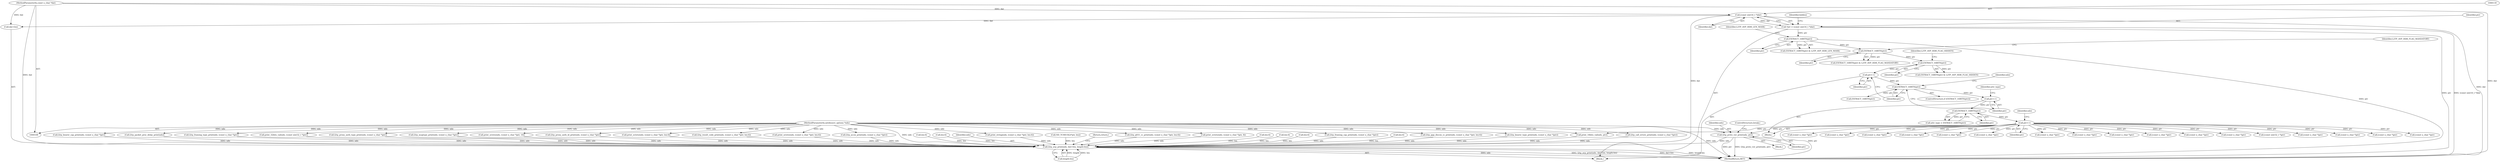 digraph "0_tcpdump_cc4a7391c616be7a64ed65742ef9ed3f106eb165_0@pointer" {
"1000276" [label="(Call,l2tp_proto_ver_print(ndo, ptr))"];
"1000109" [label="(MethodParameterIn,netdissect_options *ndo)"];
"1000231" [label="(Call,ptr++)"];
"1000229" [label="(Call,EXTRACT_16BITS(ptr))"];
"1000225" [label="(Call,ptr++)"];
"1000186" [label="(Call,EXTRACT_16BITS(ptr))"];
"1000183" [label="(Call,ptr++)"];
"1000172" [label="(Call,EXTRACT_16BITS(ptr))"];
"1000162" [label="(Call,EXTRACT_16BITS(ptr))"];
"1000141" [label="(Call,EXTRACT_16BITS(ptr))"];
"1000115" [label="(Call,*ptr = (const uint16_t *)dat)"];
"1000117" [label="(Call,(const uint16_t *)dat)"];
"1000110" [label="(MethodParameterIn,const u_char *dat)"];
"1000436" [label="(Call,l2tp_avp_print(ndo, dat+len, length-len))"];
"1000441" [label="(Call,length-len)"];
"1000227" [label="(Call,attr_type = EXTRACT_16BITS(ptr))"];
"1000317" [label="(Call,print_string(ndo, (const u_char *)ptr, len-6))"];
"1000174" [label="(Identifier,L2TP_AVP_HDR_FLAG_HIDDEN)"];
"1000116" [label="(Identifier,ptr)"];
"1000368" [label="(Call,(const uint32_t *)ptr)"];
"1000230" [label="(Identifier,ptr)"];
"1000322" [label="(Call,len-6)"];
"1000423" [label="(Call,(const u_char *)ptr)"];
"1000345" [label="(Call,(const u_char *)ptr)"];
"1000235" [label="(Identifier,ndo)"];
"1000343" [label="(Call,l2tp_q931_cc_print(ndo, (const u_char *)ptr, len-6))"];
"1000185" [label="(ControlStructure,if (EXTRACT_16BITS(ptr)))"];
"1000194" [label="(Call,EXTRACT_16BITS(ptr))"];
"1000277" [label="(Identifier,ndo)"];
"1000173" [label="(Identifier,ptr)"];
"1000162" [label="(Call,EXTRACT_16BITS(ptr))"];
"1000232" [label="(Identifier,ptr)"];
"1000338" [label="(Call,len-6)"];
"1000123" [label="(Identifier,hidden)"];
"1000161" [label="(Call,EXTRACT_16BITS(ptr) & L2TP_AVP_HDR_FLAG_MANDATORY)"];
"1000437" [label="(Identifier,ndo)"];
"1000261" [label="(Call,(const u_char *)ptr)"];
"1000191" [label="(Identifier,ndo)"];
"1000225" [label="(Call,ptr++)"];
"1000295" [label="(Call,print_octets(ndo, (const u_char *)ptr, 8))"];
"1000281" [label="(Call,l2tp_framing_cap_print(ndo, (const u_char *)ptr))"];
"1000164" [label="(Identifier,L2TP_AVP_HDR_FLAG_MANDATORY)"];
"1000112" [label="(Block,)"];
"1000156" [label="(Call,ND_TCHECK2(*ptr, len))"];
"1000375" [label="(Call,(const u_char *)ptr)"];
"1000421" [label="(Call,l2tp_ppp_discon_cc_print(ndo, (const u_char *)ptr, len-6))"];
"1000444" [label="(Return,return;)"];
"1000436" [label="(Call,l2tp_avp_print(ndo, dat+len, length-len))"];
"1000140" [label="(Call,EXTRACT_16BITS(ptr) & L2TP_AVP_HDR_LEN_MASK)"];
"1000141" [label="(Call,EXTRACT_16BITS(ptr))"];
"1000373" [label="(Call,l2tp_bearer_type_print(ndo, (const u_char *)ptr))"];
"1000171" [label="(Call,EXTRACT_16BITS(ptr) & L2TP_AVP_HDR_FLAG_HIDDEN)"];
"1000109" [label="(MethodParameterIn,netdissect_options *ndo)"];
"1000438" [label="(Call,dat+len)"];
"1000450" [label="(MethodReturn,RET)"];
"1000278" [label="(Identifier,ptr)"];
"1000288" [label="(Call,l2tp_bearer_cap_print(ndo, (const u_char *)ptr))"];
"1000387" [label="(Call,l2tp_packet_proc_delay_print(ndo))"];
"1000143" [label="(Identifier,L2TP_AVP_HDR_LEN_MASK)"];
"1000380" [label="(Call,l2tp_framing_type_print(ndo, (const u_char *)ptr))"];
"1000268" [label="(Call,(const u_char *)ptr)"];
"1000366" [label="(Call,print_32bits_val(ndo, (const uint32_t *)ptr))"];
"1000228" [label="(Identifier,attr_type)"];
"1000117" [label="(Call,(const uint16_t *)dat)"];
"1000290" [label="(Call,(const u_char *)ptr)"];
"1000283" [label="(Call,(const u_char *)ptr)"];
"1000229" [label="(Call,EXTRACT_16BITS(ptr))"];
"1000405" [label="(Call,l2tp_call_errors_print(ndo, (const u_char *)ptr))"];
"1000391" [label="(Call,l2tp_proxy_auth_type_print(ndo, (const u_char *)ptr))"];
"1000297" [label="(Call,(const u_char *)ptr)"];
"1000414" [label="(Call,(const u_char *)ptr)"];
"1000115" [label="(Call,*ptr = (const uint16_t *)dat)"];
"1000142" [label="(Identifier,ptr)"];
"1000231" [label="(Call,ptr++)"];
"1000163" [label="(Identifier,ptr)"];
"1000110" [label="(MethodParameterIn,const u_char *dat)"];
"1000426" [label="(Call,len-6)"];
"1000259" [label="(Call,l2tp_msgtype_print(ndo, (const u_char *)ptr))"];
"1000353" [label="(Call,print_octets(ndo, (const u_char *)ptr, 16))"];
"1000119" [label="(Identifier,dat)"];
"1000398" [label="(Call,l2tp_proxy_auth_id_print(ndo, (const u_char *)ptr))"];
"1000183" [label="(Call,ptr++)"];
"1000257" [label="(Block,)"];
"1000211" [label="(Call,print_octets(ndo, (const u_char *)ptr, len-6))"];
"1000271" [label="(Call,len-6)"];
"1000266" [label="(Call,l2tp_result_code_print(ndo, (const u_char *)ptr, len-6))"];
"1000186" [label="(Call,EXTRACT_16BITS(ptr))"];
"1000184" [label="(Identifier,ptr)"];
"1000333" [label="(Call,print_octets(ndo, (const u_char *)ptr, len-6))"];
"1000279" [label="(ControlStructure,break;)"];
"1000224" [label="(Block,)"];
"1000172" [label="(Call,EXTRACT_16BITS(ptr))"];
"1000226" [label="(Identifier,ptr)"];
"1000355" [label="(Call,(const u_char *)ptr)"];
"1000393" [label="(Call,(const u_char *)ptr)"];
"1000216" [label="(Call,len-6)"];
"1000306" [label="(Call,print_16bits_val(ndo, ptr))"];
"1000187" [label="(Identifier,ptr)"];
"1000276" [label="(Call,l2tp_proto_ver_print(ndo, ptr))"];
"1000382" [label="(Call,(const u_char *)ptr)"];
"1000412" [label="(Call,l2tp_accm_print(ndo, (const u_char *)ptr))"];
"1000400" [label="(Call,(const u_char *)ptr)"];
"1000407" [label="(Call,(const u_char *)ptr)"];
"1000319" [label="(Call,(const u_char *)ptr)"];
"1000335" [label="(Call,(const u_char *)ptr)"];
"1000348" [label="(Call,len-6)"];
"1000276" -> "1000257"  [label="AST: "];
"1000276" -> "1000278"  [label="CFG: "];
"1000277" -> "1000276"  [label="AST: "];
"1000278" -> "1000276"  [label="AST: "];
"1000279" -> "1000276"  [label="CFG: "];
"1000276" -> "1000450"  [label="DDG: ptr"];
"1000276" -> "1000450"  [label="DDG: l2tp_proto_ver_print(ndo, ptr)"];
"1000109" -> "1000276"  [label="DDG: ndo"];
"1000231" -> "1000276"  [label="DDG: ptr"];
"1000276" -> "1000436"  [label="DDG: ndo"];
"1000109" -> "1000108"  [label="AST: "];
"1000109" -> "1000450"  [label="DDG: ndo"];
"1000109" -> "1000211"  [label="DDG: ndo"];
"1000109" -> "1000259"  [label="DDG: ndo"];
"1000109" -> "1000266"  [label="DDG: ndo"];
"1000109" -> "1000281"  [label="DDG: ndo"];
"1000109" -> "1000288"  [label="DDG: ndo"];
"1000109" -> "1000295"  [label="DDG: ndo"];
"1000109" -> "1000306"  [label="DDG: ndo"];
"1000109" -> "1000317"  [label="DDG: ndo"];
"1000109" -> "1000333"  [label="DDG: ndo"];
"1000109" -> "1000343"  [label="DDG: ndo"];
"1000109" -> "1000353"  [label="DDG: ndo"];
"1000109" -> "1000366"  [label="DDG: ndo"];
"1000109" -> "1000373"  [label="DDG: ndo"];
"1000109" -> "1000380"  [label="DDG: ndo"];
"1000109" -> "1000387"  [label="DDG: ndo"];
"1000109" -> "1000391"  [label="DDG: ndo"];
"1000109" -> "1000398"  [label="DDG: ndo"];
"1000109" -> "1000405"  [label="DDG: ndo"];
"1000109" -> "1000412"  [label="DDG: ndo"];
"1000109" -> "1000421"  [label="DDG: ndo"];
"1000109" -> "1000436"  [label="DDG: ndo"];
"1000231" -> "1000224"  [label="AST: "];
"1000231" -> "1000232"  [label="CFG: "];
"1000232" -> "1000231"  [label="AST: "];
"1000235" -> "1000231"  [label="CFG: "];
"1000231" -> "1000450"  [label="DDG: ptr"];
"1000229" -> "1000231"  [label="DDG: ptr"];
"1000231" -> "1000261"  [label="DDG: ptr"];
"1000231" -> "1000268"  [label="DDG: ptr"];
"1000231" -> "1000283"  [label="DDG: ptr"];
"1000231" -> "1000290"  [label="DDG: ptr"];
"1000231" -> "1000297"  [label="DDG: ptr"];
"1000231" -> "1000306"  [label="DDG: ptr"];
"1000231" -> "1000319"  [label="DDG: ptr"];
"1000231" -> "1000335"  [label="DDG: ptr"];
"1000231" -> "1000345"  [label="DDG: ptr"];
"1000231" -> "1000355"  [label="DDG: ptr"];
"1000231" -> "1000368"  [label="DDG: ptr"];
"1000231" -> "1000375"  [label="DDG: ptr"];
"1000231" -> "1000382"  [label="DDG: ptr"];
"1000231" -> "1000393"  [label="DDG: ptr"];
"1000231" -> "1000400"  [label="DDG: ptr"];
"1000231" -> "1000407"  [label="DDG: ptr"];
"1000231" -> "1000414"  [label="DDG: ptr"];
"1000231" -> "1000423"  [label="DDG: ptr"];
"1000229" -> "1000227"  [label="AST: "];
"1000229" -> "1000230"  [label="CFG: "];
"1000230" -> "1000229"  [label="AST: "];
"1000227" -> "1000229"  [label="CFG: "];
"1000229" -> "1000227"  [label="DDG: ptr"];
"1000225" -> "1000229"  [label="DDG: ptr"];
"1000225" -> "1000224"  [label="AST: "];
"1000225" -> "1000226"  [label="CFG: "];
"1000226" -> "1000225"  [label="AST: "];
"1000228" -> "1000225"  [label="CFG: "];
"1000186" -> "1000225"  [label="DDG: ptr"];
"1000186" -> "1000185"  [label="AST: "];
"1000186" -> "1000187"  [label="CFG: "];
"1000187" -> "1000186"  [label="AST: "];
"1000191" -> "1000186"  [label="CFG: "];
"1000226" -> "1000186"  [label="CFG: "];
"1000183" -> "1000186"  [label="DDG: ptr"];
"1000186" -> "1000194"  [label="DDG: ptr"];
"1000183" -> "1000112"  [label="AST: "];
"1000183" -> "1000184"  [label="CFG: "];
"1000184" -> "1000183"  [label="AST: "];
"1000187" -> "1000183"  [label="CFG: "];
"1000172" -> "1000183"  [label="DDG: ptr"];
"1000172" -> "1000171"  [label="AST: "];
"1000172" -> "1000173"  [label="CFG: "];
"1000173" -> "1000172"  [label="AST: "];
"1000174" -> "1000172"  [label="CFG: "];
"1000172" -> "1000171"  [label="DDG: ptr"];
"1000162" -> "1000172"  [label="DDG: ptr"];
"1000162" -> "1000161"  [label="AST: "];
"1000162" -> "1000163"  [label="CFG: "];
"1000163" -> "1000162"  [label="AST: "];
"1000164" -> "1000162"  [label="CFG: "];
"1000162" -> "1000161"  [label="DDG: ptr"];
"1000141" -> "1000162"  [label="DDG: ptr"];
"1000141" -> "1000140"  [label="AST: "];
"1000141" -> "1000142"  [label="CFG: "];
"1000142" -> "1000141"  [label="AST: "];
"1000143" -> "1000141"  [label="CFG: "];
"1000141" -> "1000450"  [label="DDG: ptr"];
"1000141" -> "1000140"  [label="DDG: ptr"];
"1000115" -> "1000141"  [label="DDG: ptr"];
"1000115" -> "1000112"  [label="AST: "];
"1000115" -> "1000117"  [label="CFG: "];
"1000116" -> "1000115"  [label="AST: "];
"1000117" -> "1000115"  [label="AST: "];
"1000123" -> "1000115"  [label="CFG: "];
"1000115" -> "1000450"  [label="DDG: (const uint16_t *)dat"];
"1000115" -> "1000450"  [label="DDG: ptr"];
"1000117" -> "1000115"  [label="DDG: dat"];
"1000117" -> "1000119"  [label="CFG: "];
"1000118" -> "1000117"  [label="AST: "];
"1000119" -> "1000117"  [label="AST: "];
"1000117" -> "1000450"  [label="DDG: dat"];
"1000110" -> "1000117"  [label="DDG: dat"];
"1000117" -> "1000436"  [label="DDG: dat"];
"1000117" -> "1000438"  [label="DDG: dat"];
"1000110" -> "1000108"  [label="AST: "];
"1000110" -> "1000450"  [label="DDG: dat"];
"1000110" -> "1000436"  [label="DDG: dat"];
"1000110" -> "1000438"  [label="DDG: dat"];
"1000436" -> "1000112"  [label="AST: "];
"1000436" -> "1000441"  [label="CFG: "];
"1000437" -> "1000436"  [label="AST: "];
"1000438" -> "1000436"  [label="AST: "];
"1000441" -> "1000436"  [label="AST: "];
"1000444" -> "1000436"  [label="CFG: "];
"1000436" -> "1000450"  [label="DDG: ndo"];
"1000436" -> "1000450"  [label="DDG: l2tp_avp_print(ndo, dat+len, length-len)"];
"1000436" -> "1000450"  [label="DDG: dat+len"];
"1000436" -> "1000450"  [label="DDG: length-len"];
"1000343" -> "1000436"  [label="DDG: ndo"];
"1000281" -> "1000436"  [label="DDG: ndo"];
"1000317" -> "1000436"  [label="DDG: ndo"];
"1000295" -> "1000436"  [label="DDG: ndo"];
"1000391" -> "1000436"  [label="DDG: ndo"];
"1000306" -> "1000436"  [label="DDG: ndo"];
"1000387" -> "1000436"  [label="DDG: ndo"];
"1000421" -> "1000436"  [label="DDG: ndo"];
"1000412" -> "1000436"  [label="DDG: ndo"];
"1000366" -> "1000436"  [label="DDG: ndo"];
"1000211" -> "1000436"  [label="DDG: ndo"];
"1000353" -> "1000436"  [label="DDG: ndo"];
"1000373" -> "1000436"  [label="DDG: ndo"];
"1000380" -> "1000436"  [label="DDG: ndo"];
"1000333" -> "1000436"  [label="DDG: ndo"];
"1000259" -> "1000436"  [label="DDG: ndo"];
"1000288" -> "1000436"  [label="DDG: ndo"];
"1000266" -> "1000436"  [label="DDG: ndo"];
"1000405" -> "1000436"  [label="DDG: ndo"];
"1000398" -> "1000436"  [label="DDG: ndo"];
"1000441" -> "1000436"  [label="DDG: length"];
"1000441" -> "1000436"  [label="DDG: len"];
"1000156" -> "1000436"  [label="DDG: len"];
"1000426" -> "1000436"  [label="DDG: len"];
"1000216" -> "1000436"  [label="DDG: len"];
"1000322" -> "1000436"  [label="DDG: len"];
"1000271" -> "1000436"  [label="DDG: len"];
"1000338" -> "1000436"  [label="DDG: len"];
"1000348" -> "1000436"  [label="DDG: len"];
}
